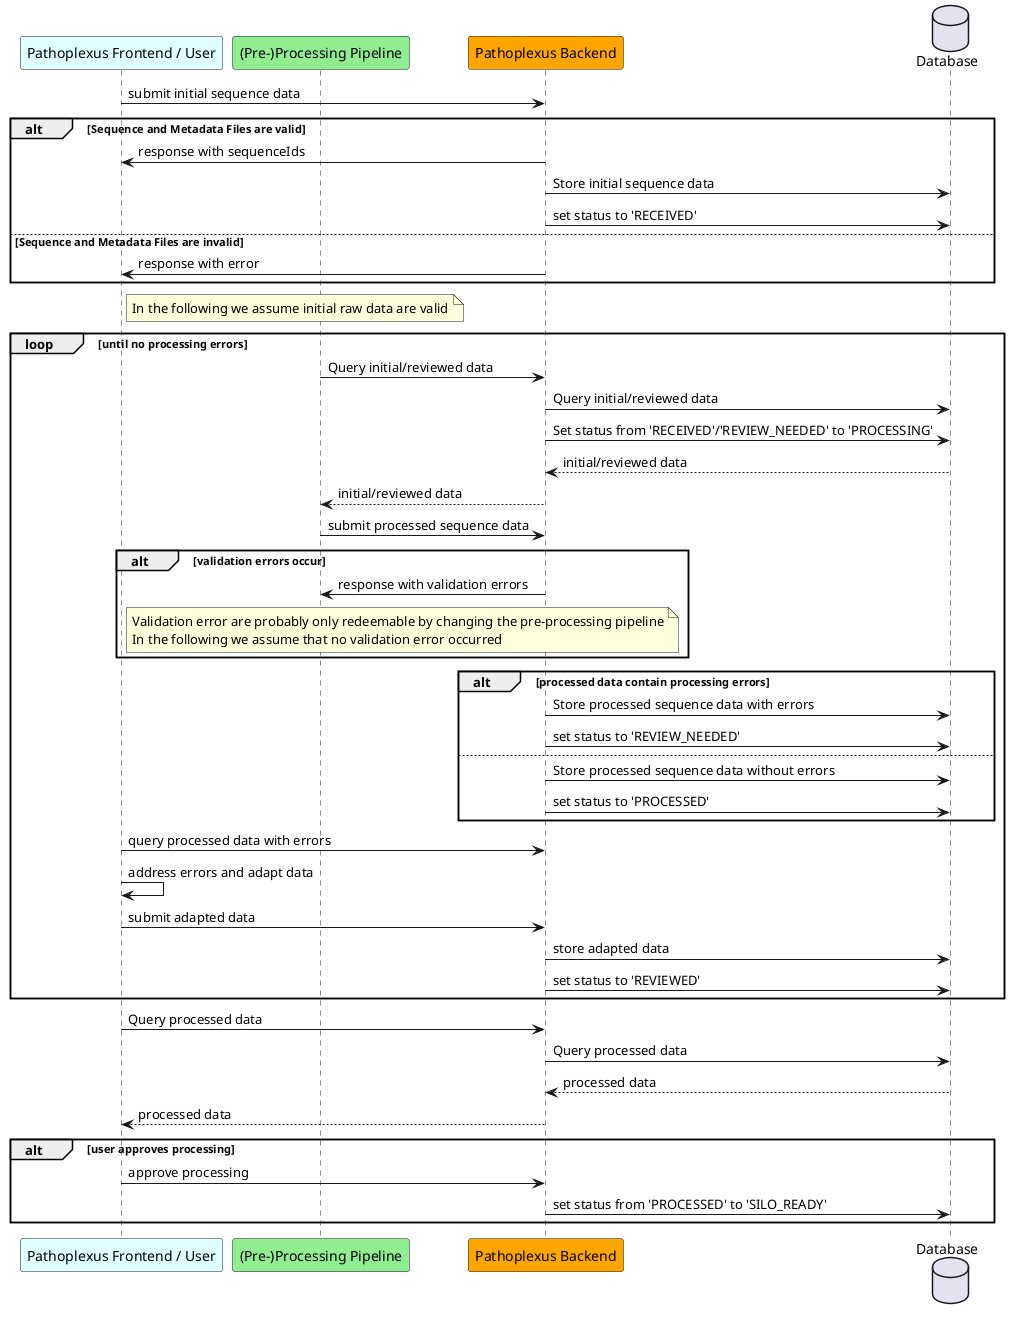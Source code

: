 @startuml
    participant "Pathoplexus Frontend / User" as frontend #LightCyan
    participant "(Pre-)Processing Pipeline" as processing #LightGreen
    participant "Pathoplexus Backend" as backend #Orange
    database "Database" as DB

    frontend -> backend: submit initial sequence data
    alt Sequence and Metadata Files are valid
        backend -> frontend: response with sequenceIds
        backend -> DB: Store initial sequence data
        backend -> DB: set status to 'RECEIVED'
    else Sequence and Metadata Files are invalid
        backend -> frontend: response with error
    end

   note right of frontend
      In the following we assume initial raw data are valid
   end note

    loop until no processing errors

        processing -> backend: Query initial/reviewed data
        backend -> DB: Query initial/reviewed data
        backend -> DB: Set status from 'RECEIVED'/'REVIEW_NEEDED' to 'PROCESSING'
        DB --> backend: initial/reviewed data
        backend --> processing: initial/reviewed data

        processing -> backend: submit processed sequence data
        alt validation errors occur
            backend -> processing: response with validation errors
             note right of frontend
                  Validation error are probably only redeemable by changing the pre-processing pipeline
                  In the following we assume that no validation error occurred
               end note
        end loop

        alt processed data contain processing errors
            backend -> DB: Store processed sequence data with errors
            backend -> DB: set status to 'REVIEW_NEEDED'
        else
            backend -> DB: Store processed sequence data without errors
            backend -> DB: set status to 'PROCESSED'
        end
         frontend -> backend: query processed data with errors
        frontend -> frontend: address errors and adapt data

        frontend -> backend: submit adapted data
        backend -> DB: store adapted data
        backend -> DB: set status to 'REVIEWED'
    end loop


    frontend -> backend: Query processed data
    backend -> DB: Query processed data
    DB --> backend: processed data
    backend --> frontend: processed data
    alt user approves processing
        frontend -> backend: approve processing
        backend -> DB: set status from 'PROCESSED' to 'SILO_READY'
    end
@enduml

